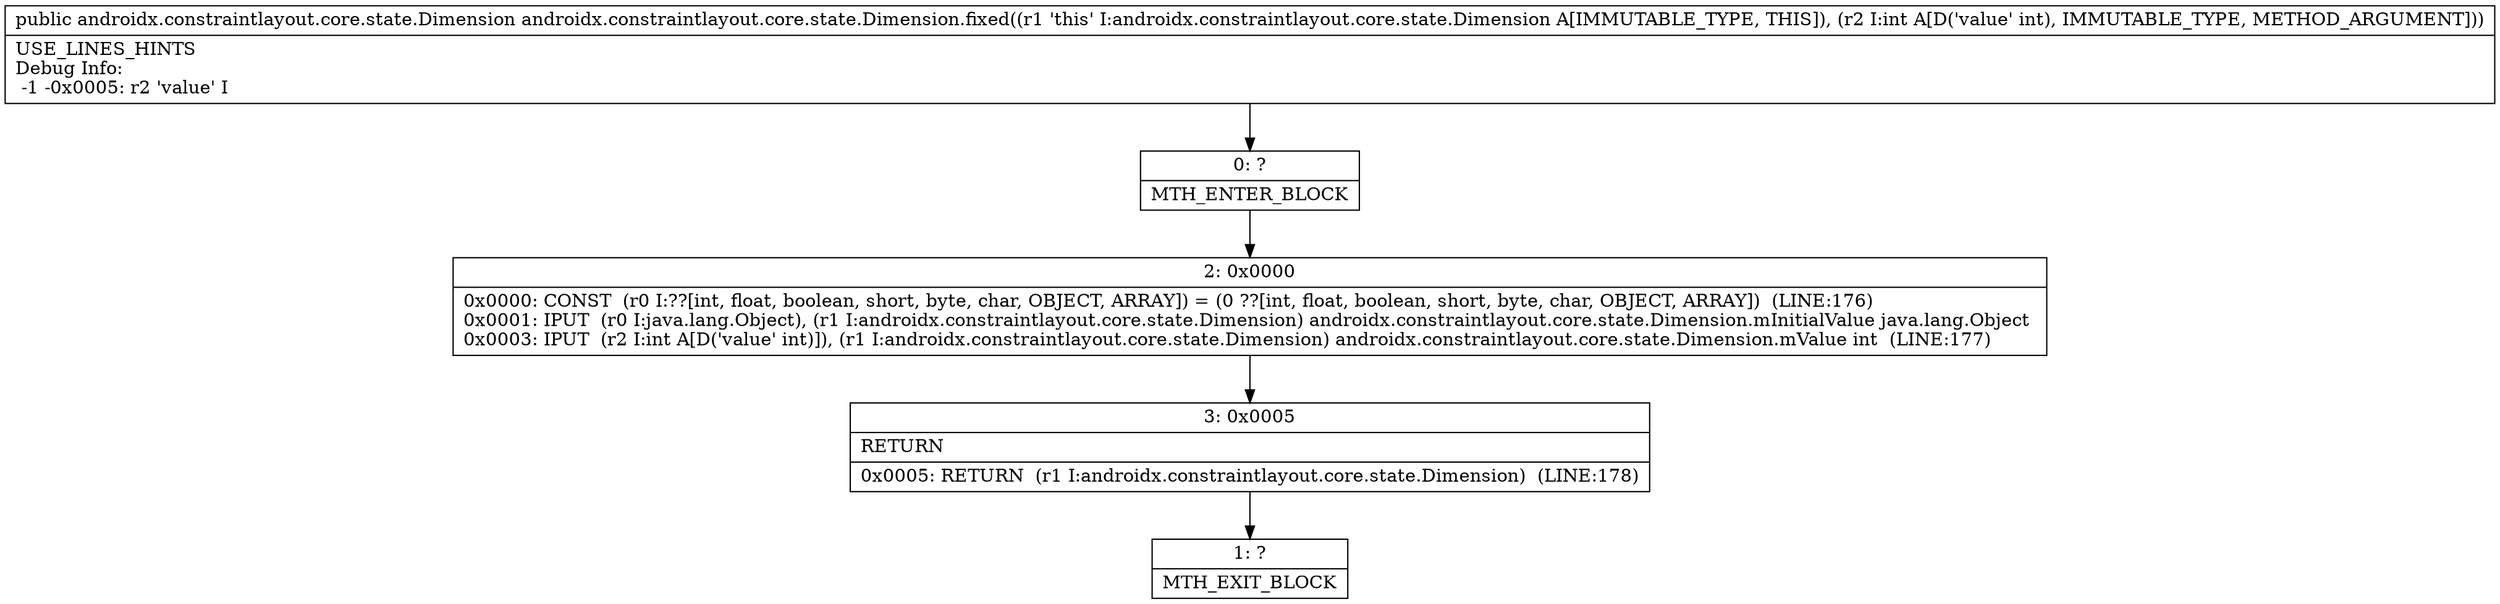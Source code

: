 digraph "CFG forandroidx.constraintlayout.core.state.Dimension.fixed(I)Landroidx\/constraintlayout\/core\/state\/Dimension;" {
Node_0 [shape=record,label="{0\:\ ?|MTH_ENTER_BLOCK\l}"];
Node_2 [shape=record,label="{2\:\ 0x0000|0x0000: CONST  (r0 I:??[int, float, boolean, short, byte, char, OBJECT, ARRAY]) = (0 ??[int, float, boolean, short, byte, char, OBJECT, ARRAY])  (LINE:176)\l0x0001: IPUT  (r0 I:java.lang.Object), (r1 I:androidx.constraintlayout.core.state.Dimension) androidx.constraintlayout.core.state.Dimension.mInitialValue java.lang.Object \l0x0003: IPUT  (r2 I:int A[D('value' int)]), (r1 I:androidx.constraintlayout.core.state.Dimension) androidx.constraintlayout.core.state.Dimension.mValue int  (LINE:177)\l}"];
Node_3 [shape=record,label="{3\:\ 0x0005|RETURN\l|0x0005: RETURN  (r1 I:androidx.constraintlayout.core.state.Dimension)  (LINE:178)\l}"];
Node_1 [shape=record,label="{1\:\ ?|MTH_EXIT_BLOCK\l}"];
MethodNode[shape=record,label="{public androidx.constraintlayout.core.state.Dimension androidx.constraintlayout.core.state.Dimension.fixed((r1 'this' I:androidx.constraintlayout.core.state.Dimension A[IMMUTABLE_TYPE, THIS]), (r2 I:int A[D('value' int), IMMUTABLE_TYPE, METHOD_ARGUMENT]))  | USE_LINES_HINTS\lDebug Info:\l  \-1 \-0x0005: r2 'value' I\l}"];
MethodNode -> Node_0;Node_0 -> Node_2;
Node_2 -> Node_3;
Node_3 -> Node_1;
}

